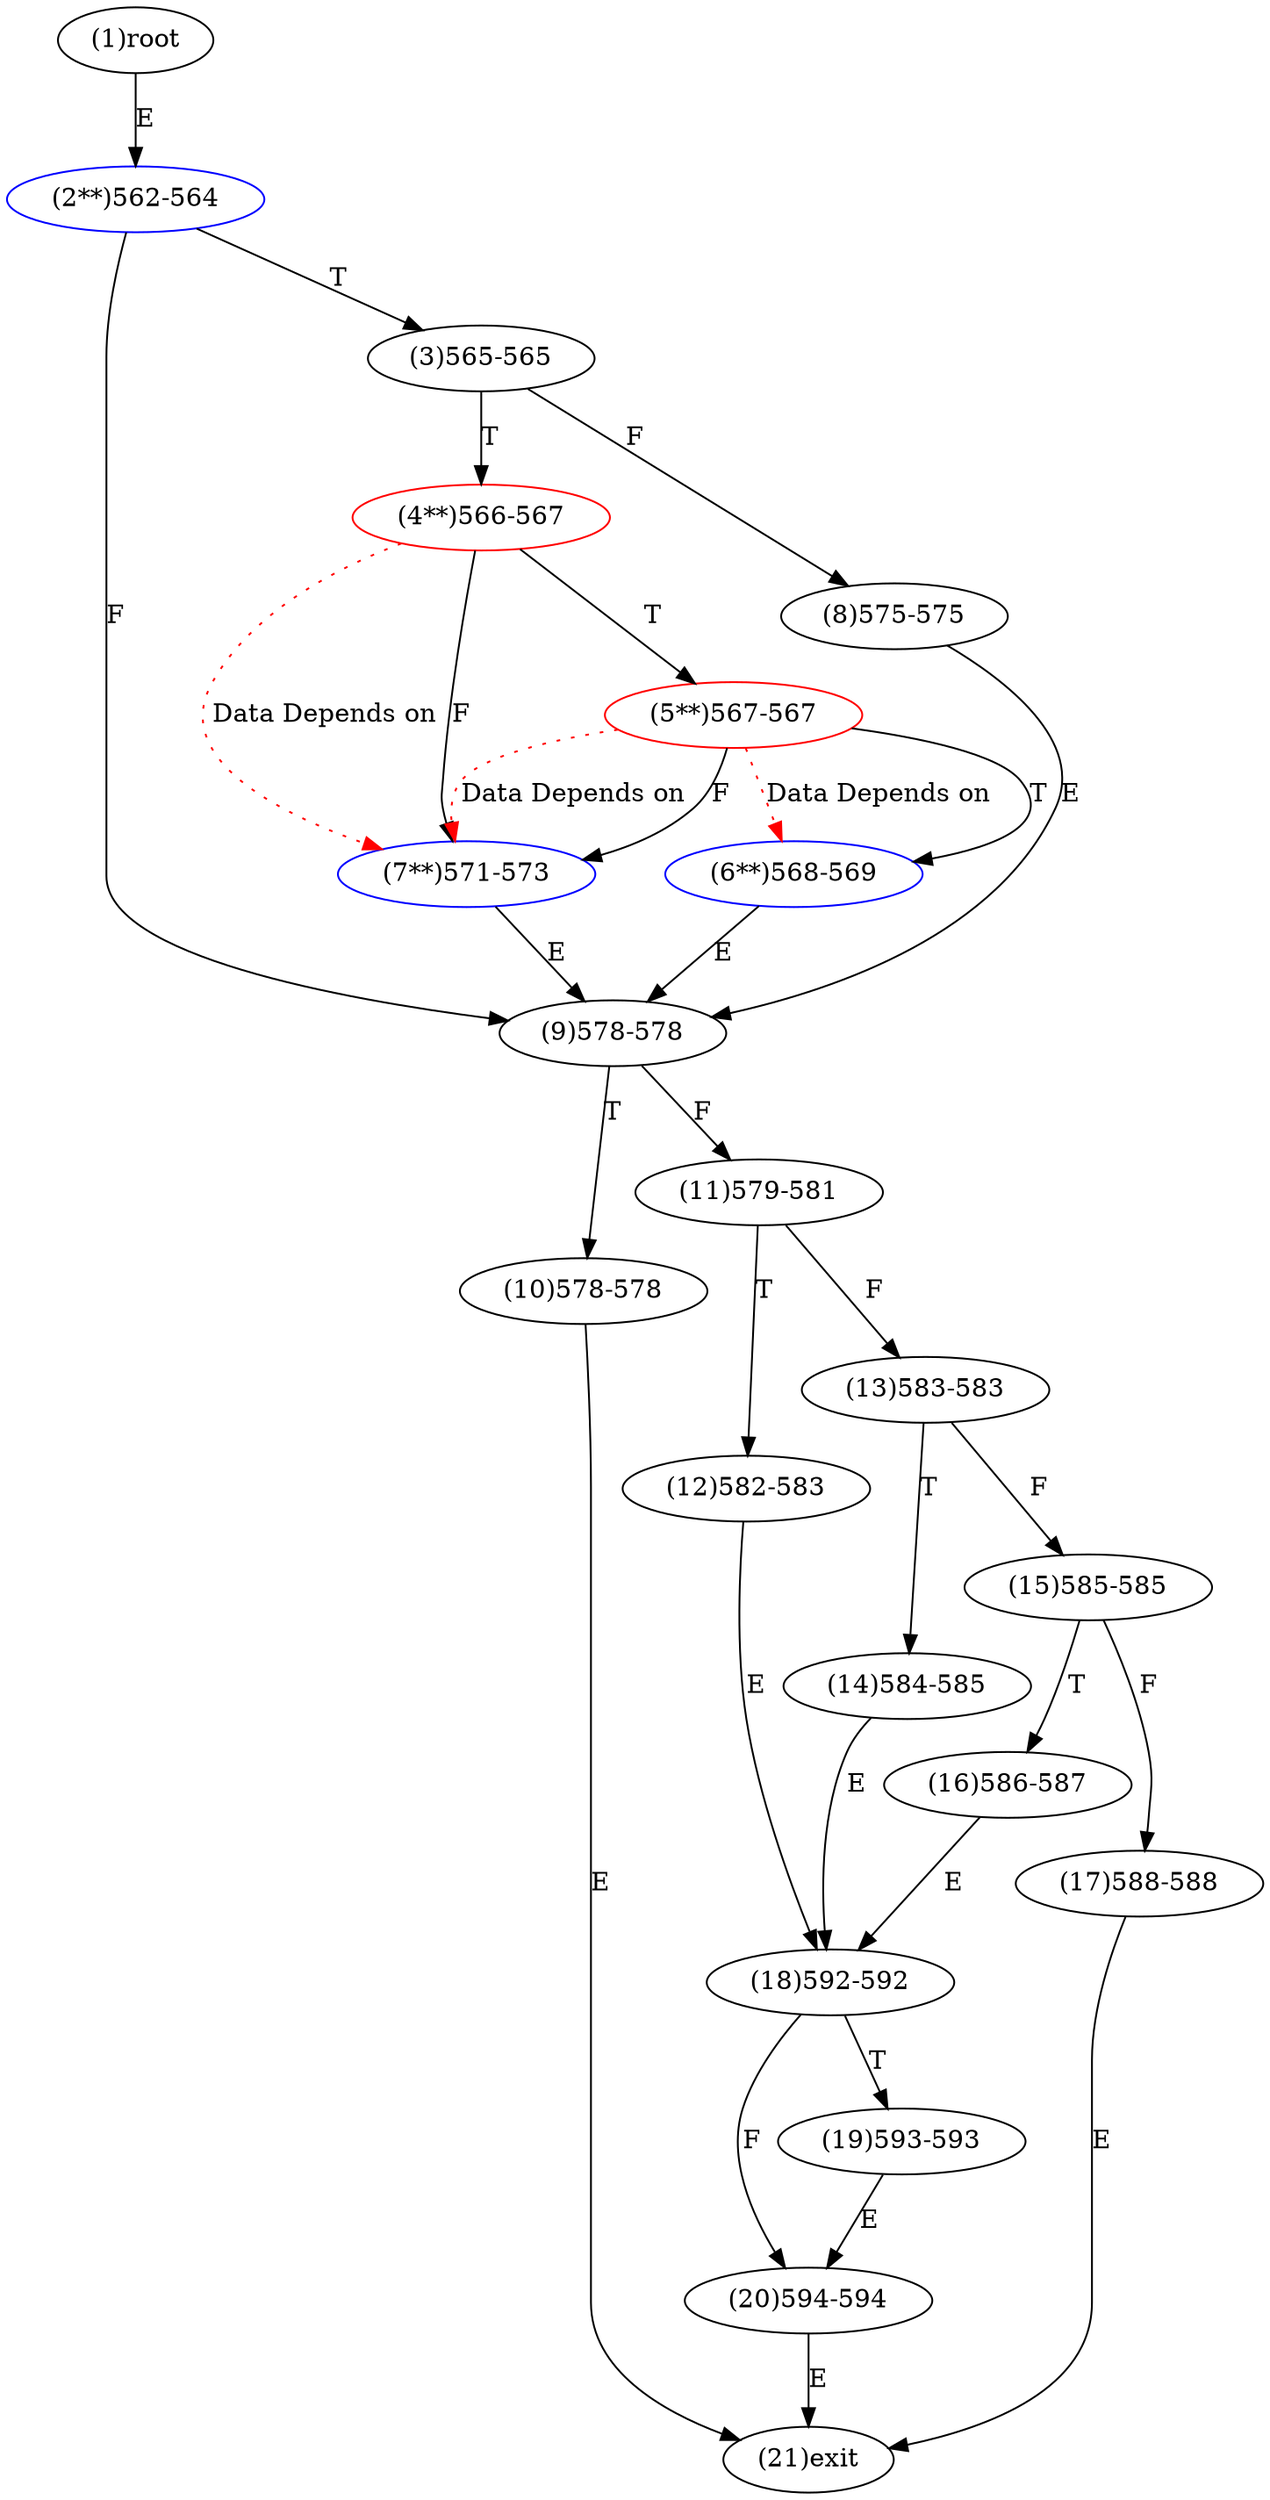 digraph "" { 
1[ label="(1)root"];
2[ label="(2**)562-564",color=blue];
3[ label="(3)565-565"];
4[ label="(4**)566-567",color=red];
5[ label="(5**)567-567",color=red];
6[ label="(6**)568-569",color=blue];
7[ label="(7**)571-573",color=blue];
8[ label="(8)575-575"];
9[ label="(9)578-578"];
10[ label="(10)578-578"];
11[ label="(11)579-581"];
12[ label="(12)582-583"];
13[ label="(13)583-583"];
14[ label="(14)584-585"];
15[ label="(15)585-585"];
17[ label="(17)588-588"];
16[ label="(16)586-587"];
19[ label="(19)593-593"];
18[ label="(18)592-592"];
21[ label="(21)exit"];
20[ label="(20)594-594"];
1->2[ label="E"];
2->9[ label="F"];
2->3[ label="T"];
3->8[ label="F"];
3->4[ label="T"];
4->7[ label="F"];
4->5[ label="T"];
5->7[ label="F"];
5->6[ label="T"];
6->9[ label="E"];
7->9[ label="E"];
8->9[ label="E"];
9->11[ label="F"];
9->10[ label="T"];
10->21[ label="E"];
11->13[ label="F"];
11->12[ label="T"];
12->18[ label="E"];
13->15[ label="F"];
13->14[ label="T"];
14->18[ label="E"];
15->17[ label="F"];
15->16[ label="T"];
16->18[ label="E"];
17->21[ label="E"];
18->20[ label="F"];
18->19[ label="T"];
19->20[ label="E"];
20->21[ label="E"];
4->7[ color="red" label="Data Depends on" style = dotted ];
5->7[ color="red" label="Data Depends on" style = dotted ];
5->6[ color="red" label="Data Depends on" style = dotted ];
}